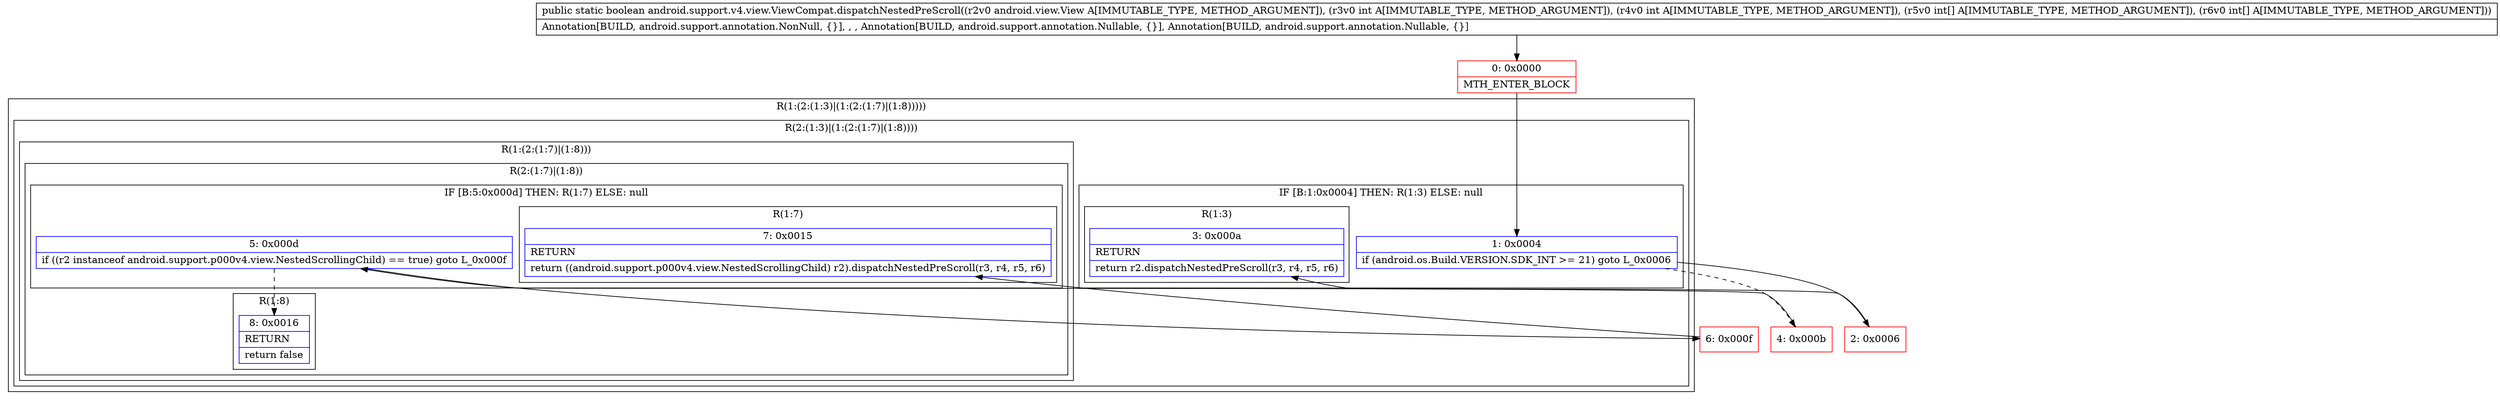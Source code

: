 digraph "CFG forandroid.support.v4.view.ViewCompat.dispatchNestedPreScroll(Landroid\/view\/View;II[I[I)Z" {
subgraph cluster_Region_552151784 {
label = "R(1:(2:(1:3)|(1:(2:(1:7)|(1:8)))))";
node [shape=record,color=blue];
subgraph cluster_Region_1885661676 {
label = "R(2:(1:3)|(1:(2:(1:7)|(1:8))))";
node [shape=record,color=blue];
subgraph cluster_IfRegion_2025019555 {
label = "IF [B:1:0x0004] THEN: R(1:3) ELSE: null";
node [shape=record,color=blue];
Node_1 [shape=record,label="{1\:\ 0x0004|if (android.os.Build.VERSION.SDK_INT \>= 21) goto L_0x0006\l}"];
subgraph cluster_Region_2645126 {
label = "R(1:3)";
node [shape=record,color=blue];
Node_3 [shape=record,label="{3\:\ 0x000a|RETURN\l|return r2.dispatchNestedPreScroll(r3, r4, r5, r6)\l}"];
}
}
subgraph cluster_Region_1769965569 {
label = "R(1:(2:(1:7)|(1:8)))";
node [shape=record,color=blue];
subgraph cluster_Region_1040398155 {
label = "R(2:(1:7)|(1:8))";
node [shape=record,color=blue];
subgraph cluster_IfRegion_1545016936 {
label = "IF [B:5:0x000d] THEN: R(1:7) ELSE: null";
node [shape=record,color=blue];
Node_5 [shape=record,label="{5\:\ 0x000d|if ((r2 instanceof android.support.p000v4.view.NestedScrollingChild) == true) goto L_0x000f\l}"];
subgraph cluster_Region_513387776 {
label = "R(1:7)";
node [shape=record,color=blue];
Node_7 [shape=record,label="{7\:\ 0x0015|RETURN\l|return ((android.support.p000v4.view.NestedScrollingChild) r2).dispatchNestedPreScroll(r3, r4, r5, r6)\l}"];
}
}
subgraph cluster_Region_196280658 {
label = "R(1:8)";
node [shape=record,color=blue];
Node_8 [shape=record,label="{8\:\ 0x0016|RETURN\l|return false\l}"];
}
}
}
}
}
Node_0 [shape=record,color=red,label="{0\:\ 0x0000|MTH_ENTER_BLOCK\l}"];
Node_2 [shape=record,color=red,label="{2\:\ 0x0006}"];
Node_4 [shape=record,color=red,label="{4\:\ 0x000b}"];
Node_6 [shape=record,color=red,label="{6\:\ 0x000f}"];
MethodNode[shape=record,label="{public static boolean android.support.v4.view.ViewCompat.dispatchNestedPreScroll((r2v0 android.view.View A[IMMUTABLE_TYPE, METHOD_ARGUMENT]), (r3v0 int A[IMMUTABLE_TYPE, METHOD_ARGUMENT]), (r4v0 int A[IMMUTABLE_TYPE, METHOD_ARGUMENT]), (r5v0 int[] A[IMMUTABLE_TYPE, METHOD_ARGUMENT]), (r6v0 int[] A[IMMUTABLE_TYPE, METHOD_ARGUMENT]))  | Annotation[BUILD, android.support.annotation.NonNull, \{\}], , , Annotation[BUILD, android.support.annotation.Nullable, \{\}], Annotation[BUILD, android.support.annotation.Nullable, \{\}]\l}"];
MethodNode -> Node_0;
Node_1 -> Node_2;
Node_1 -> Node_4[style=dashed];
Node_5 -> Node_6;
Node_5 -> Node_8[style=dashed];
Node_0 -> Node_1;
Node_2 -> Node_3;
Node_4 -> Node_5;
Node_6 -> Node_7;
}

